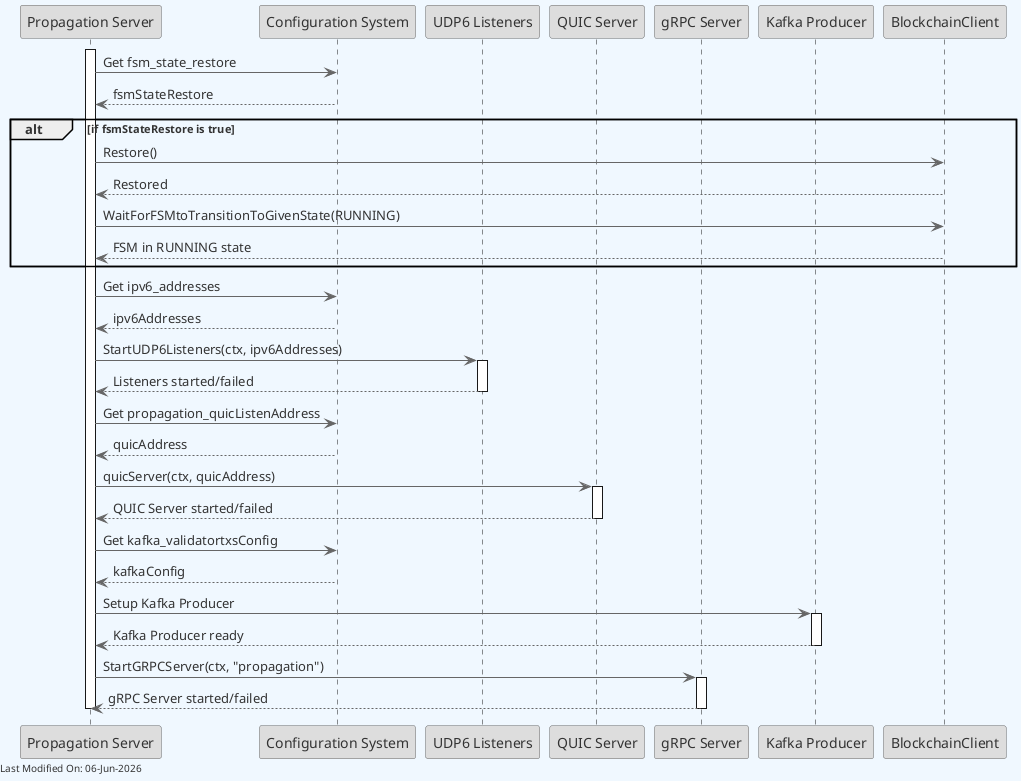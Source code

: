 @startuml
skinparam backgroundColor #F0F8FF
skinparam defaultFontColor #333333
skinparam arrowColor #666666

' Define borders for all elements
skinparam entity {
  BorderColor #666666
  BackgroundColor #DDDDDD
}

skinparam control {
  BorderColor #666666
  BackgroundColor #DDDDDD
}

skinparam participant {
  BorderColor #666666
  BackgroundColor #DDDDDD
}




participant "Propagation Server" as Server
participant "Configuration System" as Config
participant "UDP6 Listeners" as UDP6
participant "QUIC Server" as QUIC
participant "gRPC Server" as gRPC
participant "Kafka Producer" as Kafka
participant "BlockchainClient" as BC

activate Server

Server -> Config: Get fsm_state_restore
Config --> Server: fsmStateRestore

alt if fsmStateRestore is true
    Server -> BC: Restore()
    BC --> Server: Restored
    Server -> BC: WaitForFSMtoTransitionToGivenState(RUNNING)
    BC --> Server: FSM in RUNNING state
end

Server -> Config: Get ipv6_addresses
Config --> Server: ipv6Addresses
Server -> UDP6: StartUDP6Listeners(ctx, ipv6Addresses)
activate UDP6
UDP6 --> Server: Listeners started/failed
deactivate UDP6

Server -> Config: Get propagation_quicListenAddress
Config --> Server: quicAddress
Server -> QUIC: quicServer(ctx, quicAddress)
activate QUIC
QUIC --> Server: QUIC Server started/failed
deactivate QUIC

Server -> Config: Get kafka_validatortxsConfig
Config --> Server: kafkaConfig
Server -> Kafka: Setup Kafka Producer
activate Kafka
Kafka --> Server: Kafka Producer ready
deactivate Kafka

Server -> gRPC: StartGRPCServer(ctx, "propagation")
activate gRPC
gRPC --> Server: gRPC Server started/failed
deactivate gRPC

deactivate Server

left footer Last Modified On: %date("dd-MMM-yyyy")

@enduml

